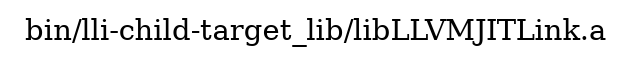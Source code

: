 digraph "bin/lli-child-target_lib/libLLVMJITLink.a" {
	label="bin/lli-child-target_lib/libLLVMJITLink.a";
	rankdir=LR;

}
